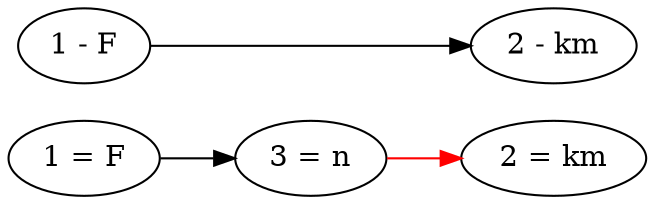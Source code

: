 digraph parallel_chain_04 {


  # Weirdly, if you specify horizontal direction, you
  #   have to put the new nodes before the old nodes.
  rankdir="LR";


  # New node relations.
  "1 = F" -> "3 = n"
  "3 = n" -> "2 = km"  [color = red]


  # Old node relations.
  "1 - F" -> "2 - km"


  # Just a visual thing.
  # Make the nodes with the same ID show in the same position.
  { rank=same; "1 - F";  "1 = F"; }
  { rank=same; "2 - km"; "2 = km"; }


}
